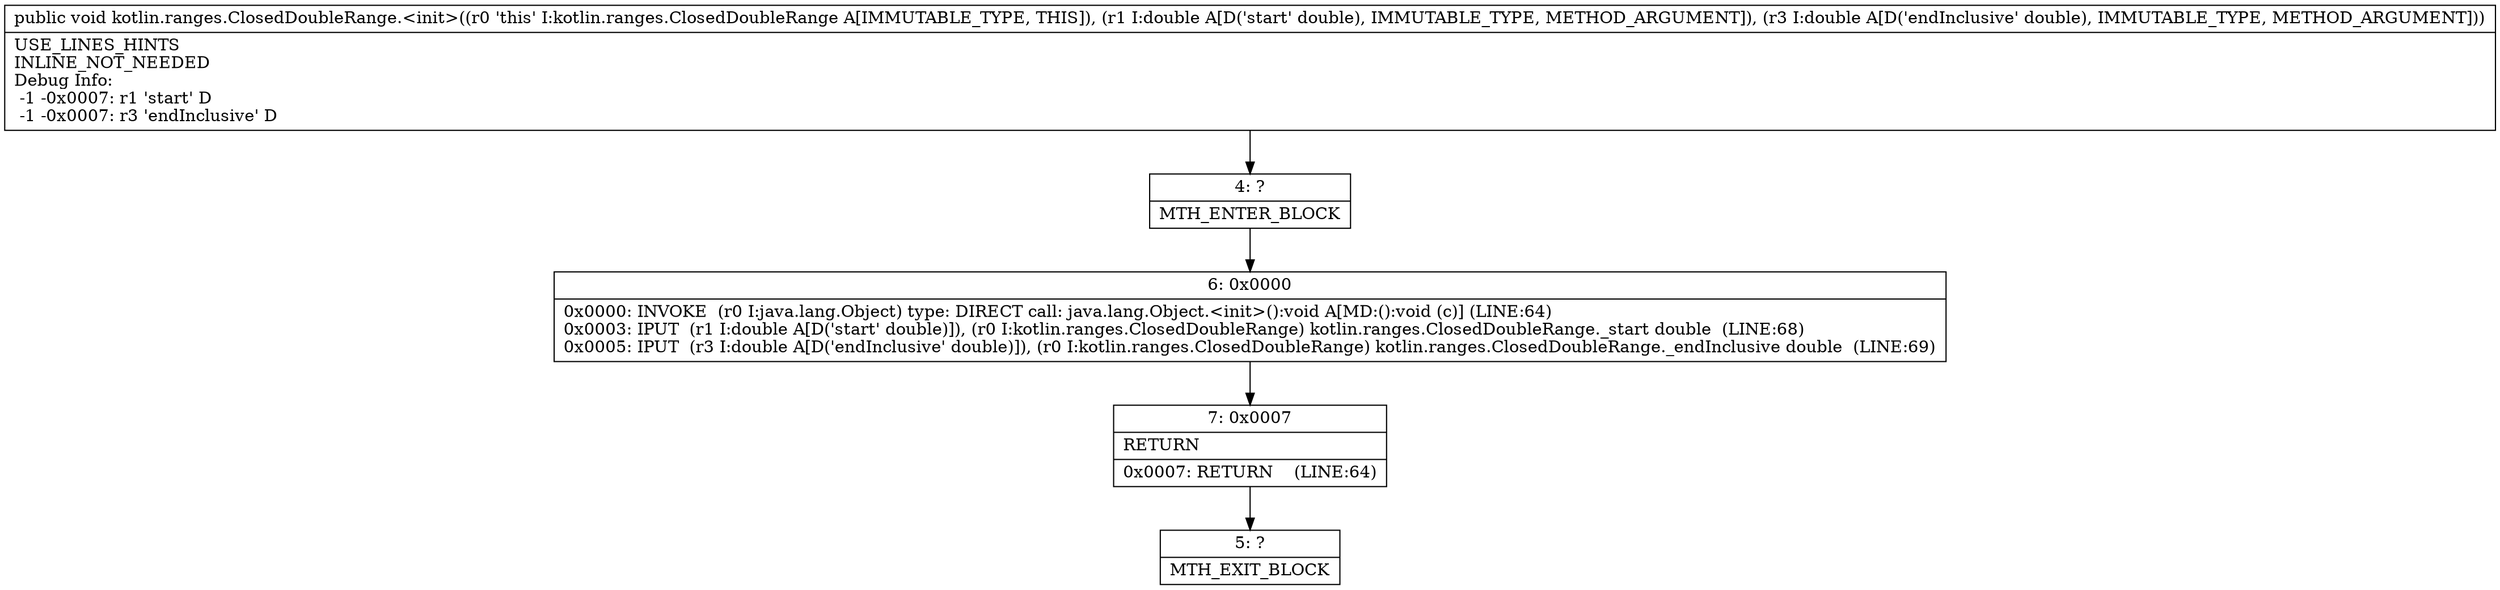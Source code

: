 digraph "CFG forkotlin.ranges.ClosedDoubleRange.\<init\>(DD)V" {
Node_4 [shape=record,label="{4\:\ ?|MTH_ENTER_BLOCK\l}"];
Node_6 [shape=record,label="{6\:\ 0x0000|0x0000: INVOKE  (r0 I:java.lang.Object) type: DIRECT call: java.lang.Object.\<init\>():void A[MD:():void (c)] (LINE:64)\l0x0003: IPUT  (r1 I:double A[D('start' double)]), (r0 I:kotlin.ranges.ClosedDoubleRange) kotlin.ranges.ClosedDoubleRange._start double  (LINE:68)\l0x0005: IPUT  (r3 I:double A[D('endInclusive' double)]), (r0 I:kotlin.ranges.ClosedDoubleRange) kotlin.ranges.ClosedDoubleRange._endInclusive double  (LINE:69)\l}"];
Node_7 [shape=record,label="{7\:\ 0x0007|RETURN\l|0x0007: RETURN    (LINE:64)\l}"];
Node_5 [shape=record,label="{5\:\ ?|MTH_EXIT_BLOCK\l}"];
MethodNode[shape=record,label="{public void kotlin.ranges.ClosedDoubleRange.\<init\>((r0 'this' I:kotlin.ranges.ClosedDoubleRange A[IMMUTABLE_TYPE, THIS]), (r1 I:double A[D('start' double), IMMUTABLE_TYPE, METHOD_ARGUMENT]), (r3 I:double A[D('endInclusive' double), IMMUTABLE_TYPE, METHOD_ARGUMENT]))  | USE_LINES_HINTS\lINLINE_NOT_NEEDED\lDebug Info:\l  \-1 \-0x0007: r1 'start' D\l  \-1 \-0x0007: r3 'endInclusive' D\l}"];
MethodNode -> Node_4;Node_4 -> Node_6;
Node_6 -> Node_7;
Node_7 -> Node_5;
}

